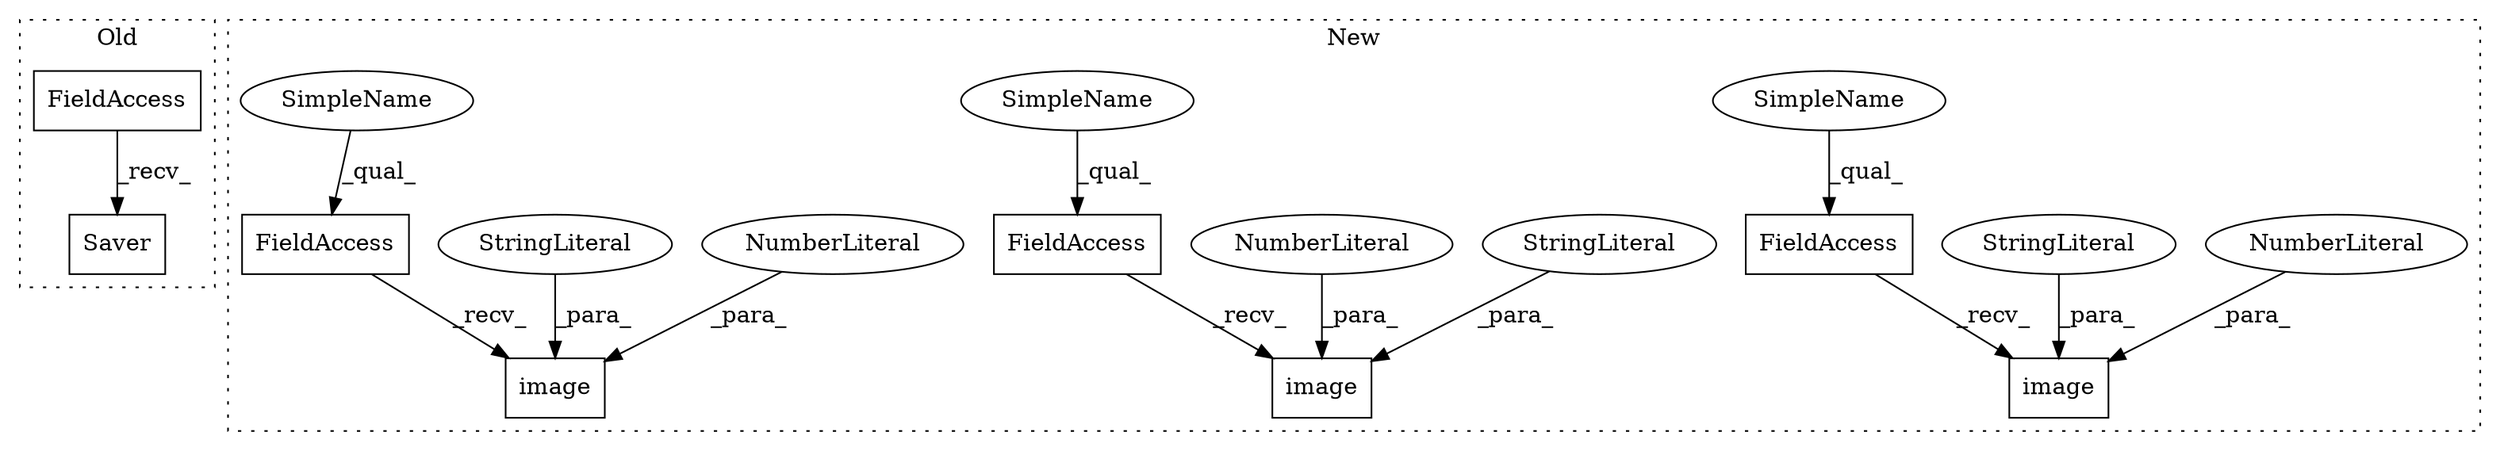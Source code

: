 digraph G {
subgraph cluster0 {
1 [label="Saver" a="32" s="4869,4903" l="6,1" shape="box"];
4 [label="FieldAccess" a="22" s="4852" l="16" shape="box"];
label = "Old";
style="dotted";
}
subgraph cluster1 {
2 [label="image" a="32" s="4850,4887" l="6,1" shape="box"];
3 [label="NumberLiteral" a="34" s="4886" l="1" shape="ellipse"];
5 [label="FieldAccess" a="22" s="4831" l="18" shape="box"];
6 [label="FieldAccess" a="22" s="4898" l="18" shape="box"];
7 [label="image" a="32" s="4917,4964" l="6,1" shape="box"];
8 [label="NumberLiteral" a="34" s="4963" l="1" shape="ellipse"];
9 [label="FieldAccess" a="22" s="4770" l="18" shape="box"];
10 [label="image" a="32" s="4789,4820" l="6,1" shape="box"];
11 [label="NumberLiteral" a="34" s="4819" l="1" shape="ellipse"];
12 [label="StringLiteral" a="45" s="4923" l="23" shape="ellipse"];
13 [label="StringLiteral" a="45" s="4795" l="16" shape="ellipse"];
14 [label="StringLiteral" a="45" s="4856" l="16" shape="ellipse"];
15 [label="SimpleName" a="42" s="4770" l="10" shape="ellipse"];
16 [label="SimpleName" a="42" s="4898" l="10" shape="ellipse"];
17 [label="SimpleName" a="42" s="4831" l="10" shape="ellipse"];
label = "New";
style="dotted";
}
3 -> 2 [label="_para_"];
4 -> 1 [label="_recv_"];
5 -> 2 [label="_recv_"];
6 -> 7 [label="_recv_"];
8 -> 7 [label="_para_"];
9 -> 10 [label="_recv_"];
11 -> 10 [label="_para_"];
12 -> 7 [label="_para_"];
13 -> 10 [label="_para_"];
14 -> 2 [label="_para_"];
15 -> 9 [label="_qual_"];
16 -> 6 [label="_qual_"];
17 -> 5 [label="_qual_"];
}
